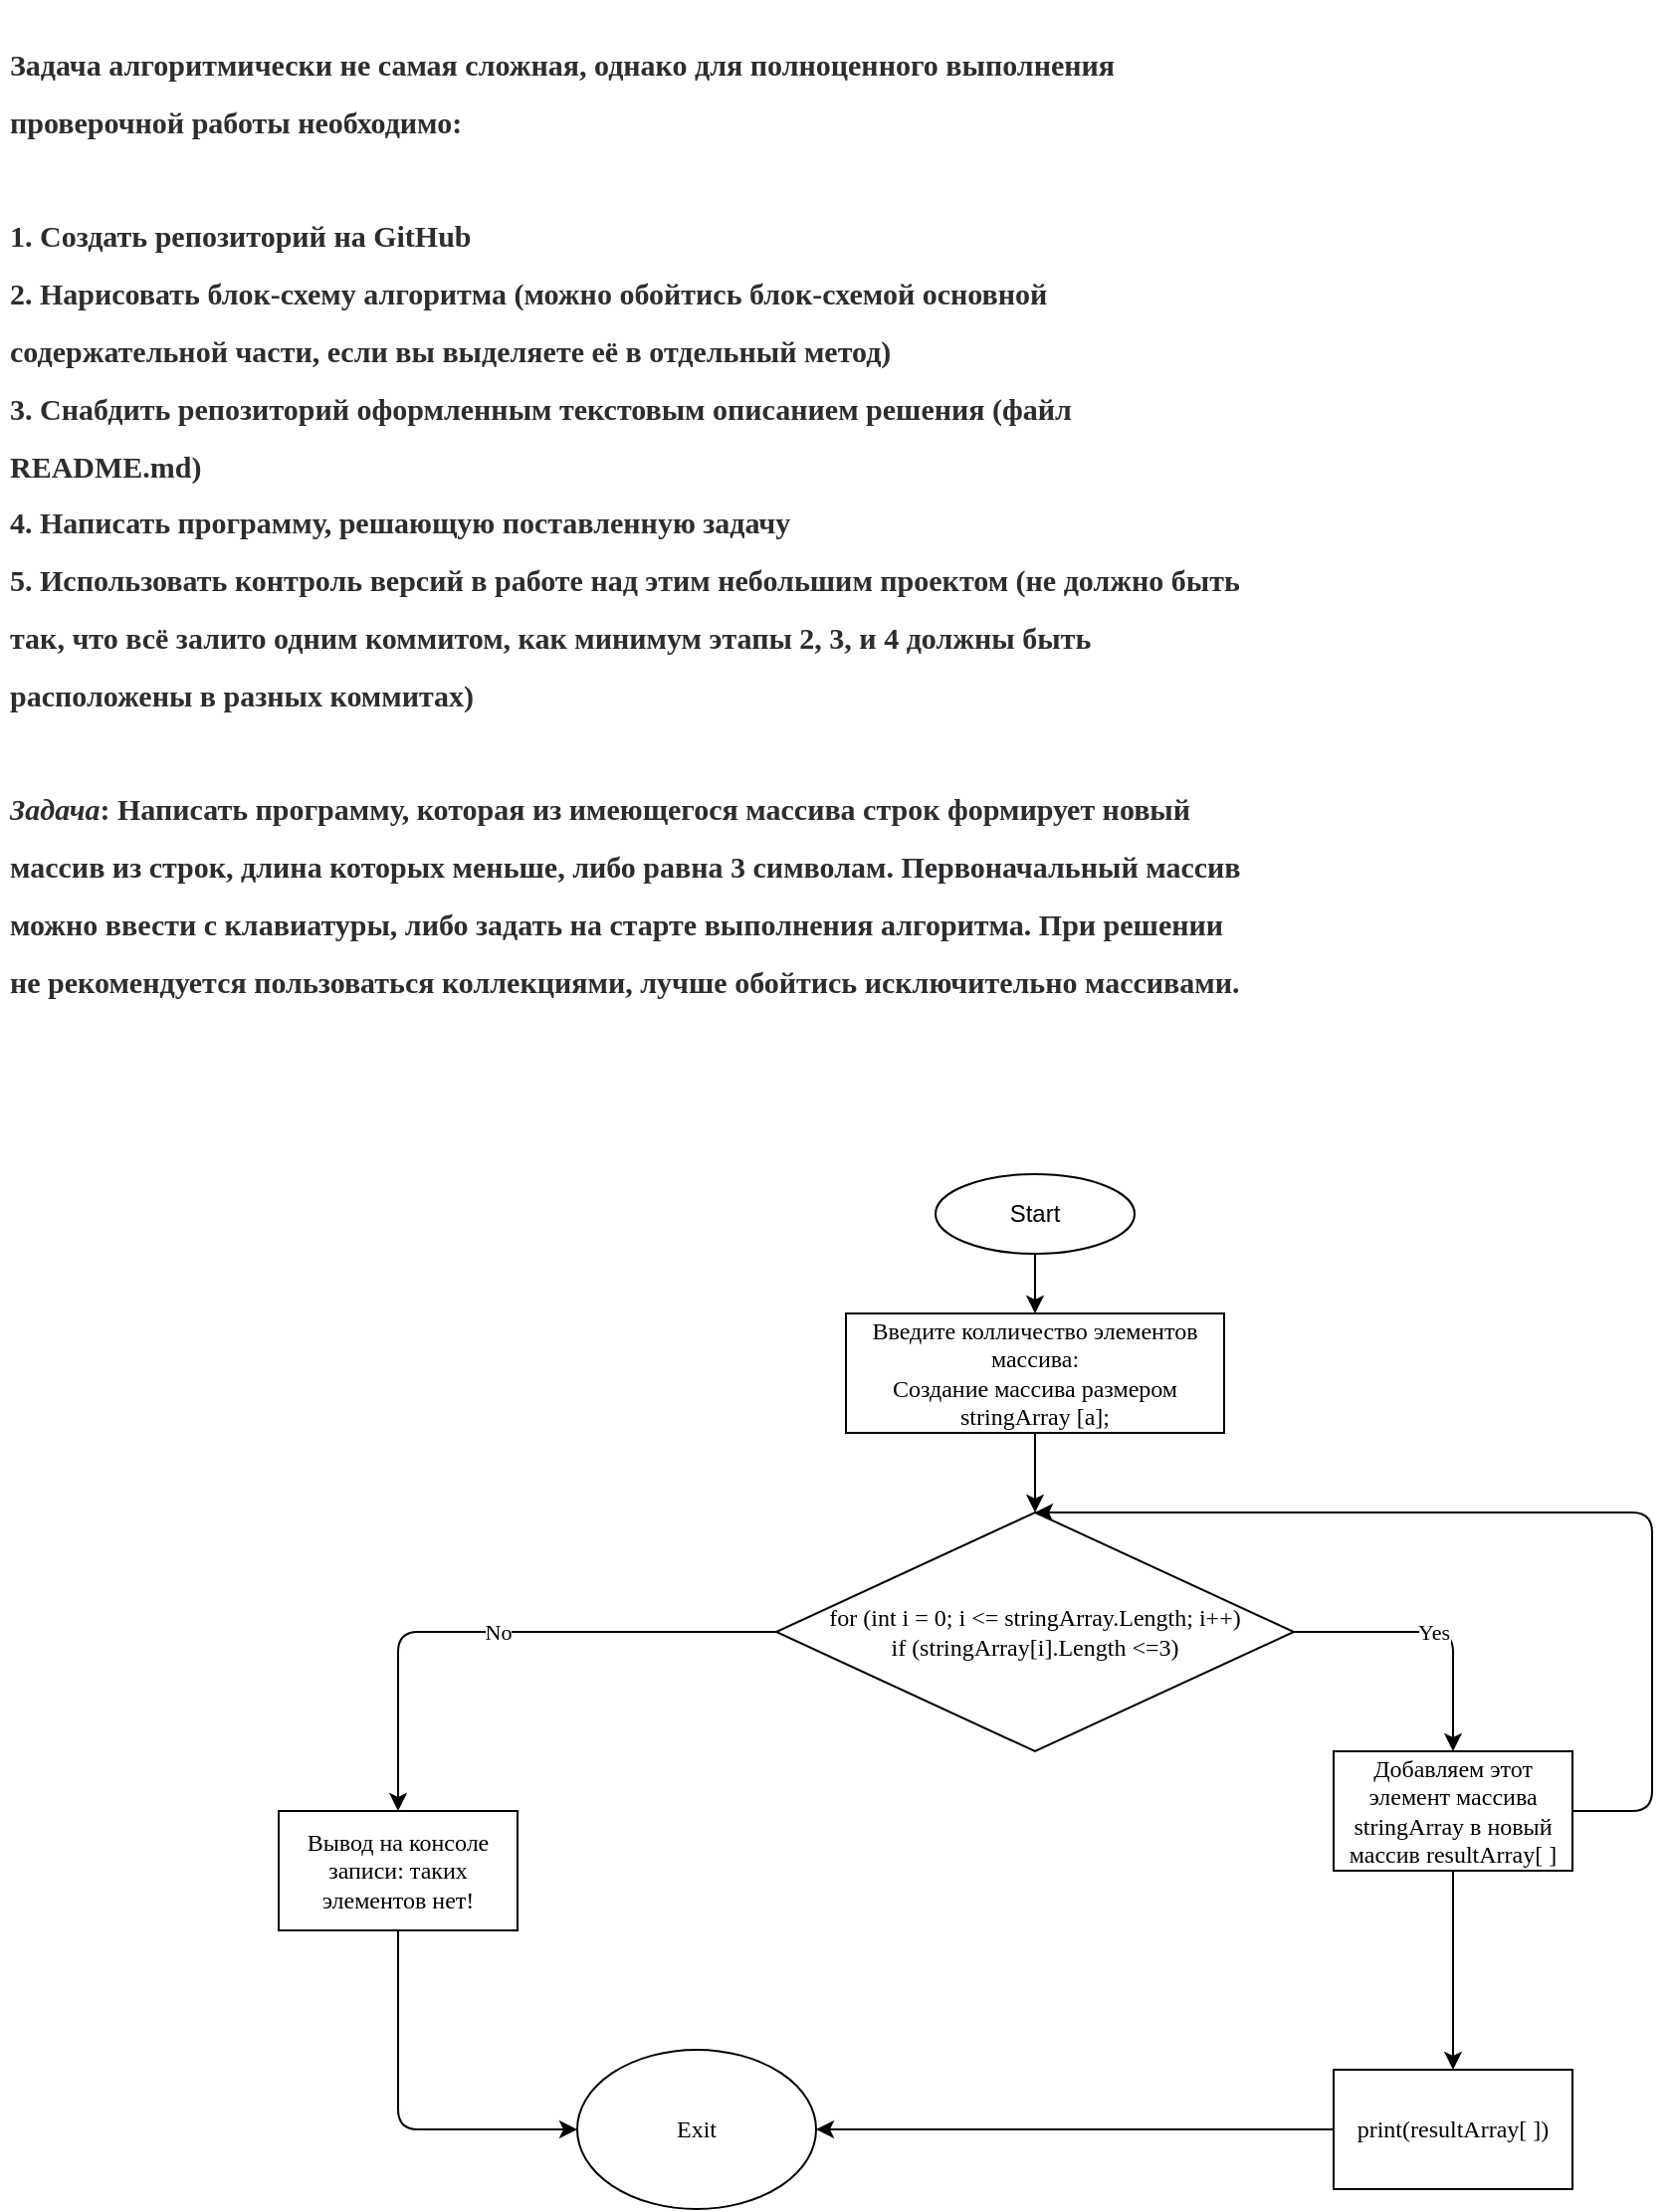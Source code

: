 <mxfile>
    <diagram id="vtmBnGg1nxHVVbGZHZkQ" name="Страница 1">
        <mxGraphModel dx="832" dy="1602" grid="1" gridSize="10" guides="1" tooltips="1" connect="1" arrows="1" fold="1" page="1" pageScale="1" pageWidth="850" pageHeight="1100" math="0" shadow="0">
            <root>
                <mxCell id="0"/>
                <mxCell id="1" parent="0"/>
                <mxCell id="5" value="" style="edgeStyle=none;html=1;fontFamily=Times New Roman;" edge="1" parent="1" source="2" target="4">
                    <mxGeometry relative="1" as="geometry"/>
                </mxCell>
                <mxCell id="2" value="Start" style="ellipse;whiteSpace=wrap;html=1;" vertex="1" parent="1">
                    <mxGeometry x="480" y="560" width="100" height="40" as="geometry"/>
                </mxCell>
                <mxCell id="3" value="&lt;h1&gt;&lt;span style=&quot;color: rgb(44, 45, 48); font-size: 15px; background-color: rgb(255, 255, 255);&quot;&gt;Задача алгоритмически не самая сложная, однако для полноценного выполнения проверочной работы необходимо:&lt;/span&gt;&lt;br style=&quot;box-sizing: border-box; color: rgb(44, 45, 48); font-size: 15px; background-color: rgb(255, 255, 255);&quot;&gt;&lt;a style=&quot;box-sizing: border-box; background-color: rgb(255, 255, 255); color: rgb(37, 133, 238); cursor: pointer; overflow-wrap: break-word; font-size: 15px;&quot; target=&quot;_blank&quot; href=&quot;https://gb.ru/lessons/326887/homework&quot;&gt;&lt;/a&gt;&lt;br style=&quot;box-sizing: border-box; color: rgb(44, 45, 48); font-size: 15px; background-color: rgb(255, 255, 255);&quot;&gt;&lt;span style=&quot;color: rgb(44, 45, 48); font-size: 15px; background-color: rgb(255, 255, 255);&quot;&gt;1. Создать репозиторий на GitHub&lt;/span&gt;&lt;br style=&quot;box-sizing: border-box; color: rgb(44, 45, 48); font-size: 15px; background-color: rgb(255, 255, 255);&quot;&gt;&lt;span style=&quot;color: rgb(44, 45, 48); font-size: 15px; background-color: rgb(255, 255, 255);&quot;&gt;2. Нарисовать блок-схему алгоритма (можно обойтись блок-схемой основной содержательной части, если вы выделяете её в отдельный метод)&lt;/span&gt;&lt;br style=&quot;box-sizing: border-box; color: rgb(44, 45, 48); font-size: 15px; background-color: rgb(255, 255, 255);&quot;&gt;&lt;span style=&quot;color: rgb(44, 45, 48); font-size: 15px; background-color: rgb(255, 255, 255);&quot;&gt;3. Снабдить репозиторий оформленным текстовым описанием решения (файл README.md)&lt;/span&gt;&lt;br style=&quot;box-sizing: border-box; color: rgb(44, 45, 48); font-size: 15px; background-color: rgb(255, 255, 255);&quot;&gt;&lt;span style=&quot;color: rgb(44, 45, 48); font-size: 15px; background-color: rgb(255, 255, 255);&quot;&gt;4. Написать программу, решающую поставленную задачу&lt;/span&gt;&lt;br style=&quot;box-sizing: border-box; color: rgb(44, 45, 48); font-size: 15px; background-color: rgb(255, 255, 255);&quot;&gt;&lt;span style=&quot;color: rgb(44, 45, 48); font-size: 15px; background-color: rgb(255, 255, 255);&quot;&gt;5. Использовать контроль версий в работе над этим небольшим проектом (не должно быть так, что всё залито одним коммитом, как минимум этапы 2, 3, и 4 должны быть расположены в разных коммитах)&lt;/span&gt;&lt;br style=&quot;box-sizing: border-box; color: rgb(44, 45, 48); font-size: 15px; background-color: rgb(255, 255, 255);&quot;&gt;&lt;a style=&quot;box-sizing: border-box; background-color: rgb(255, 255, 255); color: rgb(37, 133, 238); cursor: pointer; overflow-wrap: break-word; font-size: 15px;&quot; target=&quot;_blank&quot; href=&quot;https://gb.ru/lessons/326887/homework&quot;&gt;&lt;/a&gt;&lt;br style=&quot;box-sizing: border-box; color: rgb(44, 45, 48); font-size: 15px; background-color: rgb(255, 255, 255);&quot;&gt;&lt;em style=&quot;box-sizing: border-box; color: rgb(44, 45, 48); font-size: 15px; background-color: rgb(255, 255, 255);&quot;&gt;Задача&lt;/em&gt;&lt;span style=&quot;color: rgb(44, 45, 48); font-size: 15px; background-color: rgb(255, 255, 255);&quot;&gt;: Написать программу, которая из имеющегося массива строк формирует новый массив из строк, длина которых меньше, либо равна 3 символам. Первоначальный массив можно ввести с клавиатуры, либо задать на старте выполнения алгоритма. При решении не рекомендуется пользоваться коллекциями, лучше обойтись исключительно массивами.&lt;/span&gt;&lt;br&gt;&lt;/h1&gt;" style="text;html=1;strokeColor=none;fillColor=none;spacing=5;spacingTop=-20;whiteSpace=wrap;overflow=hidden;rounded=0;fontFamily=Times New Roman;fontStyle=1" vertex="1" parent="1">
                    <mxGeometry x="10" y="-20" width="630" height="540" as="geometry"/>
                </mxCell>
                <mxCell id="8" value="" style="edgeStyle=none;html=1;fontFamily=Times New Roman;" edge="1" parent="1" source="4" target="6">
                    <mxGeometry relative="1" as="geometry"/>
                </mxCell>
                <mxCell id="4" value="Введите колличество элементов массива:&lt;br&gt;Создание массива размером stringArray [a];" style="rounded=0;whiteSpace=wrap;html=1;fontFamily=Times New Roman;" vertex="1" parent="1">
                    <mxGeometry x="435" y="630" width="190" height="60" as="geometry"/>
                </mxCell>
                <mxCell id="9" value="Yes" style="edgeStyle=none;html=1;fontFamily=Times New Roman;entryX=0.5;entryY=0;entryDx=0;entryDy=0;" edge="1" parent="1" source="6" target="7">
                    <mxGeometry relative="1" as="geometry">
                        <mxPoint x="420" y="750" as="targetPoint"/>
                        <Array as="points">
                            <mxPoint x="740" y="790"/>
                        </Array>
                    </mxGeometry>
                </mxCell>
                <mxCell id="11" value="No" style="edgeStyle=none;html=1;fontFamily=Times New Roman;exitX=0;exitY=0.5;exitDx=0;exitDy=0;" edge="1" parent="1" source="6" target="10">
                    <mxGeometry relative="1" as="geometry">
                        <Array as="points">
                            <mxPoint x="210" y="790"/>
                        </Array>
                    </mxGeometry>
                </mxCell>
                <mxCell id="6" value="for (int i = 0; i &amp;lt;= stringArray.Length; i++)&lt;br&gt;if (stringArray[i].Length &amp;lt;=3)" style="rhombus;whiteSpace=wrap;html=1;fontFamily=Times New Roman;" vertex="1" parent="1">
                    <mxGeometry x="400" y="730" width="260" height="120" as="geometry"/>
                </mxCell>
                <mxCell id="13" value="" style="edgeStyle=none;html=1;fontFamily=Times New Roman;" edge="1" parent="1" source="7" target="12">
                    <mxGeometry relative="1" as="geometry"/>
                </mxCell>
                <mxCell id="7" value="Добавляем этот элемент массива stringArray в новый массив resultArray[ ]" style="rounded=0;whiteSpace=wrap;html=1;fontFamily=Times New Roman;" vertex="1" parent="1">
                    <mxGeometry x="680" y="850" width="120" height="60" as="geometry"/>
                </mxCell>
                <mxCell id="10" value="Вывод на консоле записи: таких элементов нет!" style="whiteSpace=wrap;html=1;fontFamily=Times New Roman;" vertex="1" parent="1">
                    <mxGeometry x="150" y="880" width="120" height="60" as="geometry"/>
                </mxCell>
                <mxCell id="12" value="print(resultArray[ ])" style="rounded=0;whiteSpace=wrap;html=1;fontFamily=Times New Roman;" vertex="1" parent="1">
                    <mxGeometry x="680" y="1010" width="120" height="60" as="geometry"/>
                </mxCell>
                <mxCell id="14" value="Exit" style="ellipse;whiteSpace=wrap;html=1;fontFamily=Times New Roman;" vertex="1" parent="1">
                    <mxGeometry x="300" y="1000" width="120" height="80" as="geometry"/>
                </mxCell>
                <mxCell id="15" value="" style="endArrow=classic;html=1;fontFamily=Times New Roman;entryX=1;entryY=0.5;entryDx=0;entryDy=0;exitX=0;exitY=0.5;exitDx=0;exitDy=0;" edge="1" parent="1" source="12" target="14">
                    <mxGeometry width="50" height="50" relative="1" as="geometry">
                        <mxPoint x="410" y="950" as="sourcePoint"/>
                        <mxPoint x="460" y="900" as="targetPoint"/>
                        <Array as="points">
                            <mxPoint x="520" y="1040"/>
                        </Array>
                    </mxGeometry>
                </mxCell>
                <mxCell id="16" value="" style="endArrow=classic;html=1;fontFamily=Times New Roman;exitX=0.5;exitY=1;exitDx=0;exitDy=0;entryX=0;entryY=0.5;entryDx=0;entryDy=0;" edge="1" parent="1" source="10" target="14">
                    <mxGeometry width="50" height="50" relative="1" as="geometry">
                        <mxPoint x="410" y="950" as="sourcePoint"/>
                        <mxPoint x="460" y="900" as="targetPoint"/>
                        <Array as="points">
                            <mxPoint x="210" y="1040"/>
                        </Array>
                    </mxGeometry>
                </mxCell>
                <mxCell id="17" value="" style="endArrow=classic;html=1;fontFamily=Times New Roman;entryX=0.5;entryY=0;entryDx=0;entryDy=0;exitX=1;exitY=0.5;exitDx=0;exitDy=0;" edge="1" parent="1" source="7" target="6">
                    <mxGeometry width="50" height="50" relative="1" as="geometry">
                        <mxPoint x="410" y="950" as="sourcePoint"/>
                        <mxPoint x="460" y="900" as="targetPoint"/>
                        <Array as="points">
                            <mxPoint x="840" y="880"/>
                            <mxPoint x="840" y="730"/>
                        </Array>
                    </mxGeometry>
                </mxCell>
            </root>
        </mxGraphModel>
    </diagram>
</mxfile>